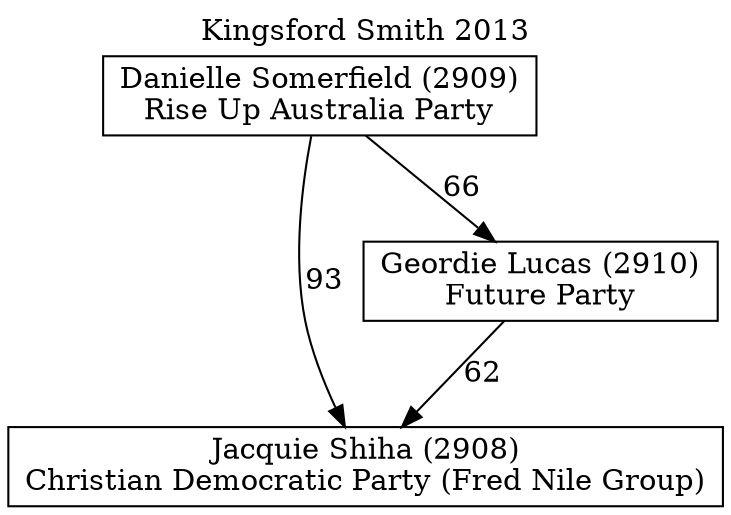 // House preference flow
digraph "Jacquie Shiha (2908)_Kingsford Smith_2013" {
	graph [label="Kingsford Smith 2013" labelloc=t mclimit=10]
	node [shape=box]
	"Jacquie Shiha (2908)" [label="Jacquie Shiha (2908)
Christian Democratic Party (Fred Nile Group)"]
	"Geordie Lucas (2910)" [label="Geordie Lucas (2910)
Future Party"]
	"Danielle Somerfield (2909)" [label="Danielle Somerfield (2909)
Rise Up Australia Party"]
	"Geordie Lucas (2910)" -> "Jacquie Shiha (2908)" [label=62]
	"Danielle Somerfield (2909)" -> "Geordie Lucas (2910)" [label=66]
	"Danielle Somerfield (2909)" -> "Jacquie Shiha (2908)" [label=93]
}
